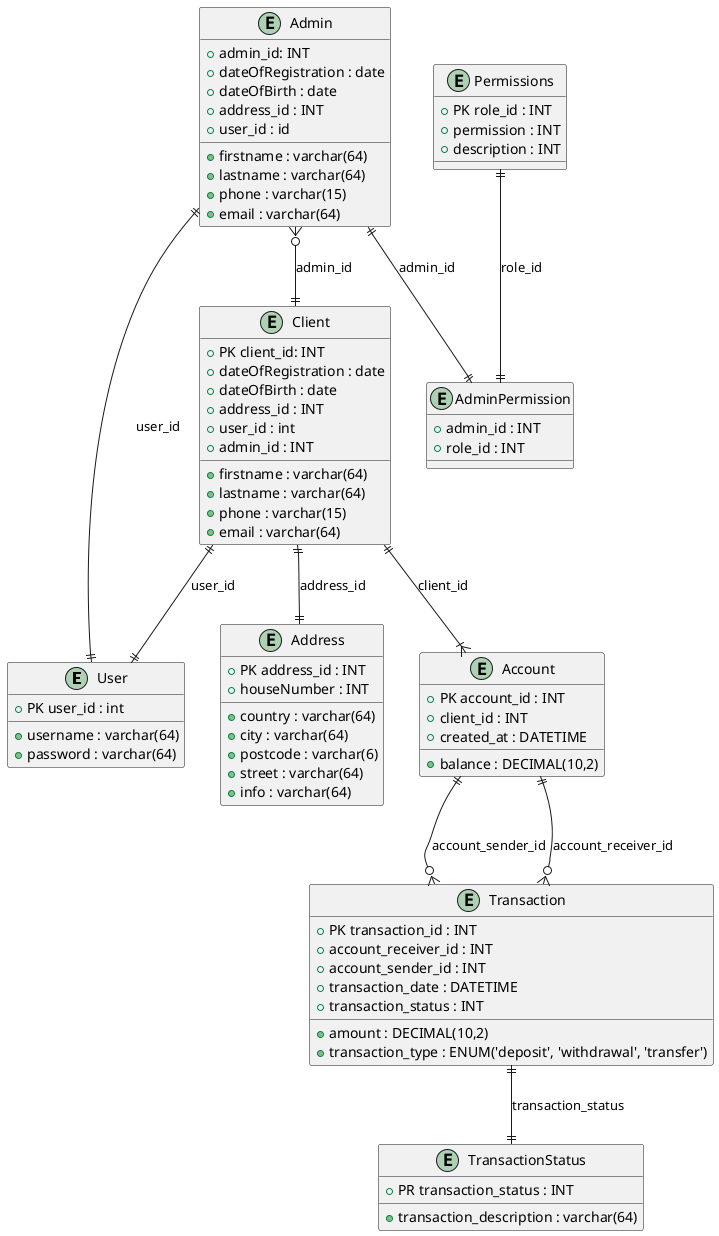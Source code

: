 @startuml
'https://plantuml.com/sequence-diagram

entity User{
    + PK user_id : int
    + username : varchar(64)
    + password : varchar(64)
}

entity Client{
    + PK client_id: INT
    + firstname : varchar(64)
    + lastname : varchar(64)
    + dateOfRegistration : date
    + dateOfBirth : date
    + address_id : INT
    + phone : varchar(15)
    + user_id : int
    + email : varchar(64)
    + admin_id : INT
}

entity Admin{
    + admin_id: INT
    + firstname : varchar(64)
    + lastname : varchar(64)
    + dateOfRegistration : date
    + dateOfBirth : date
    + address_id : INT
    + phone : varchar(15)
    + user_id : id
    + email : varchar(64)
}

entity Address{
    + PK address_id : INT
    + country : varchar(64)
    + city : varchar(64)
    + postcode : varchar(6)
    + street : varchar(64)
    + houseNumber : INT
    + info : varchar(64)
}

entity AdminPermission{
    + admin_id : INT
    + role_id : INT
}

entity Permissions{
    + PK role_id : INT
    + permission : INT
    + description : INT
}

entity Account {
    + PK account_id : INT
    + client_id : INT
    + balance : DECIMAL(10,2)
    + created_at : DATETIME
}

entity Transaction {
    + PK transaction_id : INT
    + account_receiver_id : INT
    + account_sender_id : INT
    + amount : DECIMAL(10,2)
    + transaction_date : DATETIME
    + transaction_type : ENUM('deposit', 'withdrawal', 'transfer')
    + transaction_status : INT
}

entity TransactionStatus{
    + PR transaction_status : INT
    + transaction_description : varchar(64)
}


Client ||--|| Address : address_id
Client ||--|| User : user_id
Client ||--|{ Account : client_id
Admin ||--|| User : user_id
Admin ||--|| AdminPermission : admin_id
Permissions ||--|| AdminPermission : role_id
Account ||--o{ Transaction : account_sender_id
Account ||--o{ Transaction : account_receiver_id
Admin }o--|| Client : admin_id
Transaction ||--|| TransactionStatus : transaction_status


@enduml